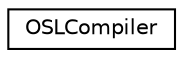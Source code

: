 digraph G
{
  edge [fontname="Helvetica",fontsize="10",labelfontname="Helvetica",labelfontsize="10"];
  node [fontname="Helvetica",fontsize="10",shape=record];
  rankdir=LR;
  Node1 [label="OSLCompiler",height=0.2,width=0.4,color="black", fillcolor="white", style="filled",URL="$db/d56/classOSLCompiler.html"];
}
